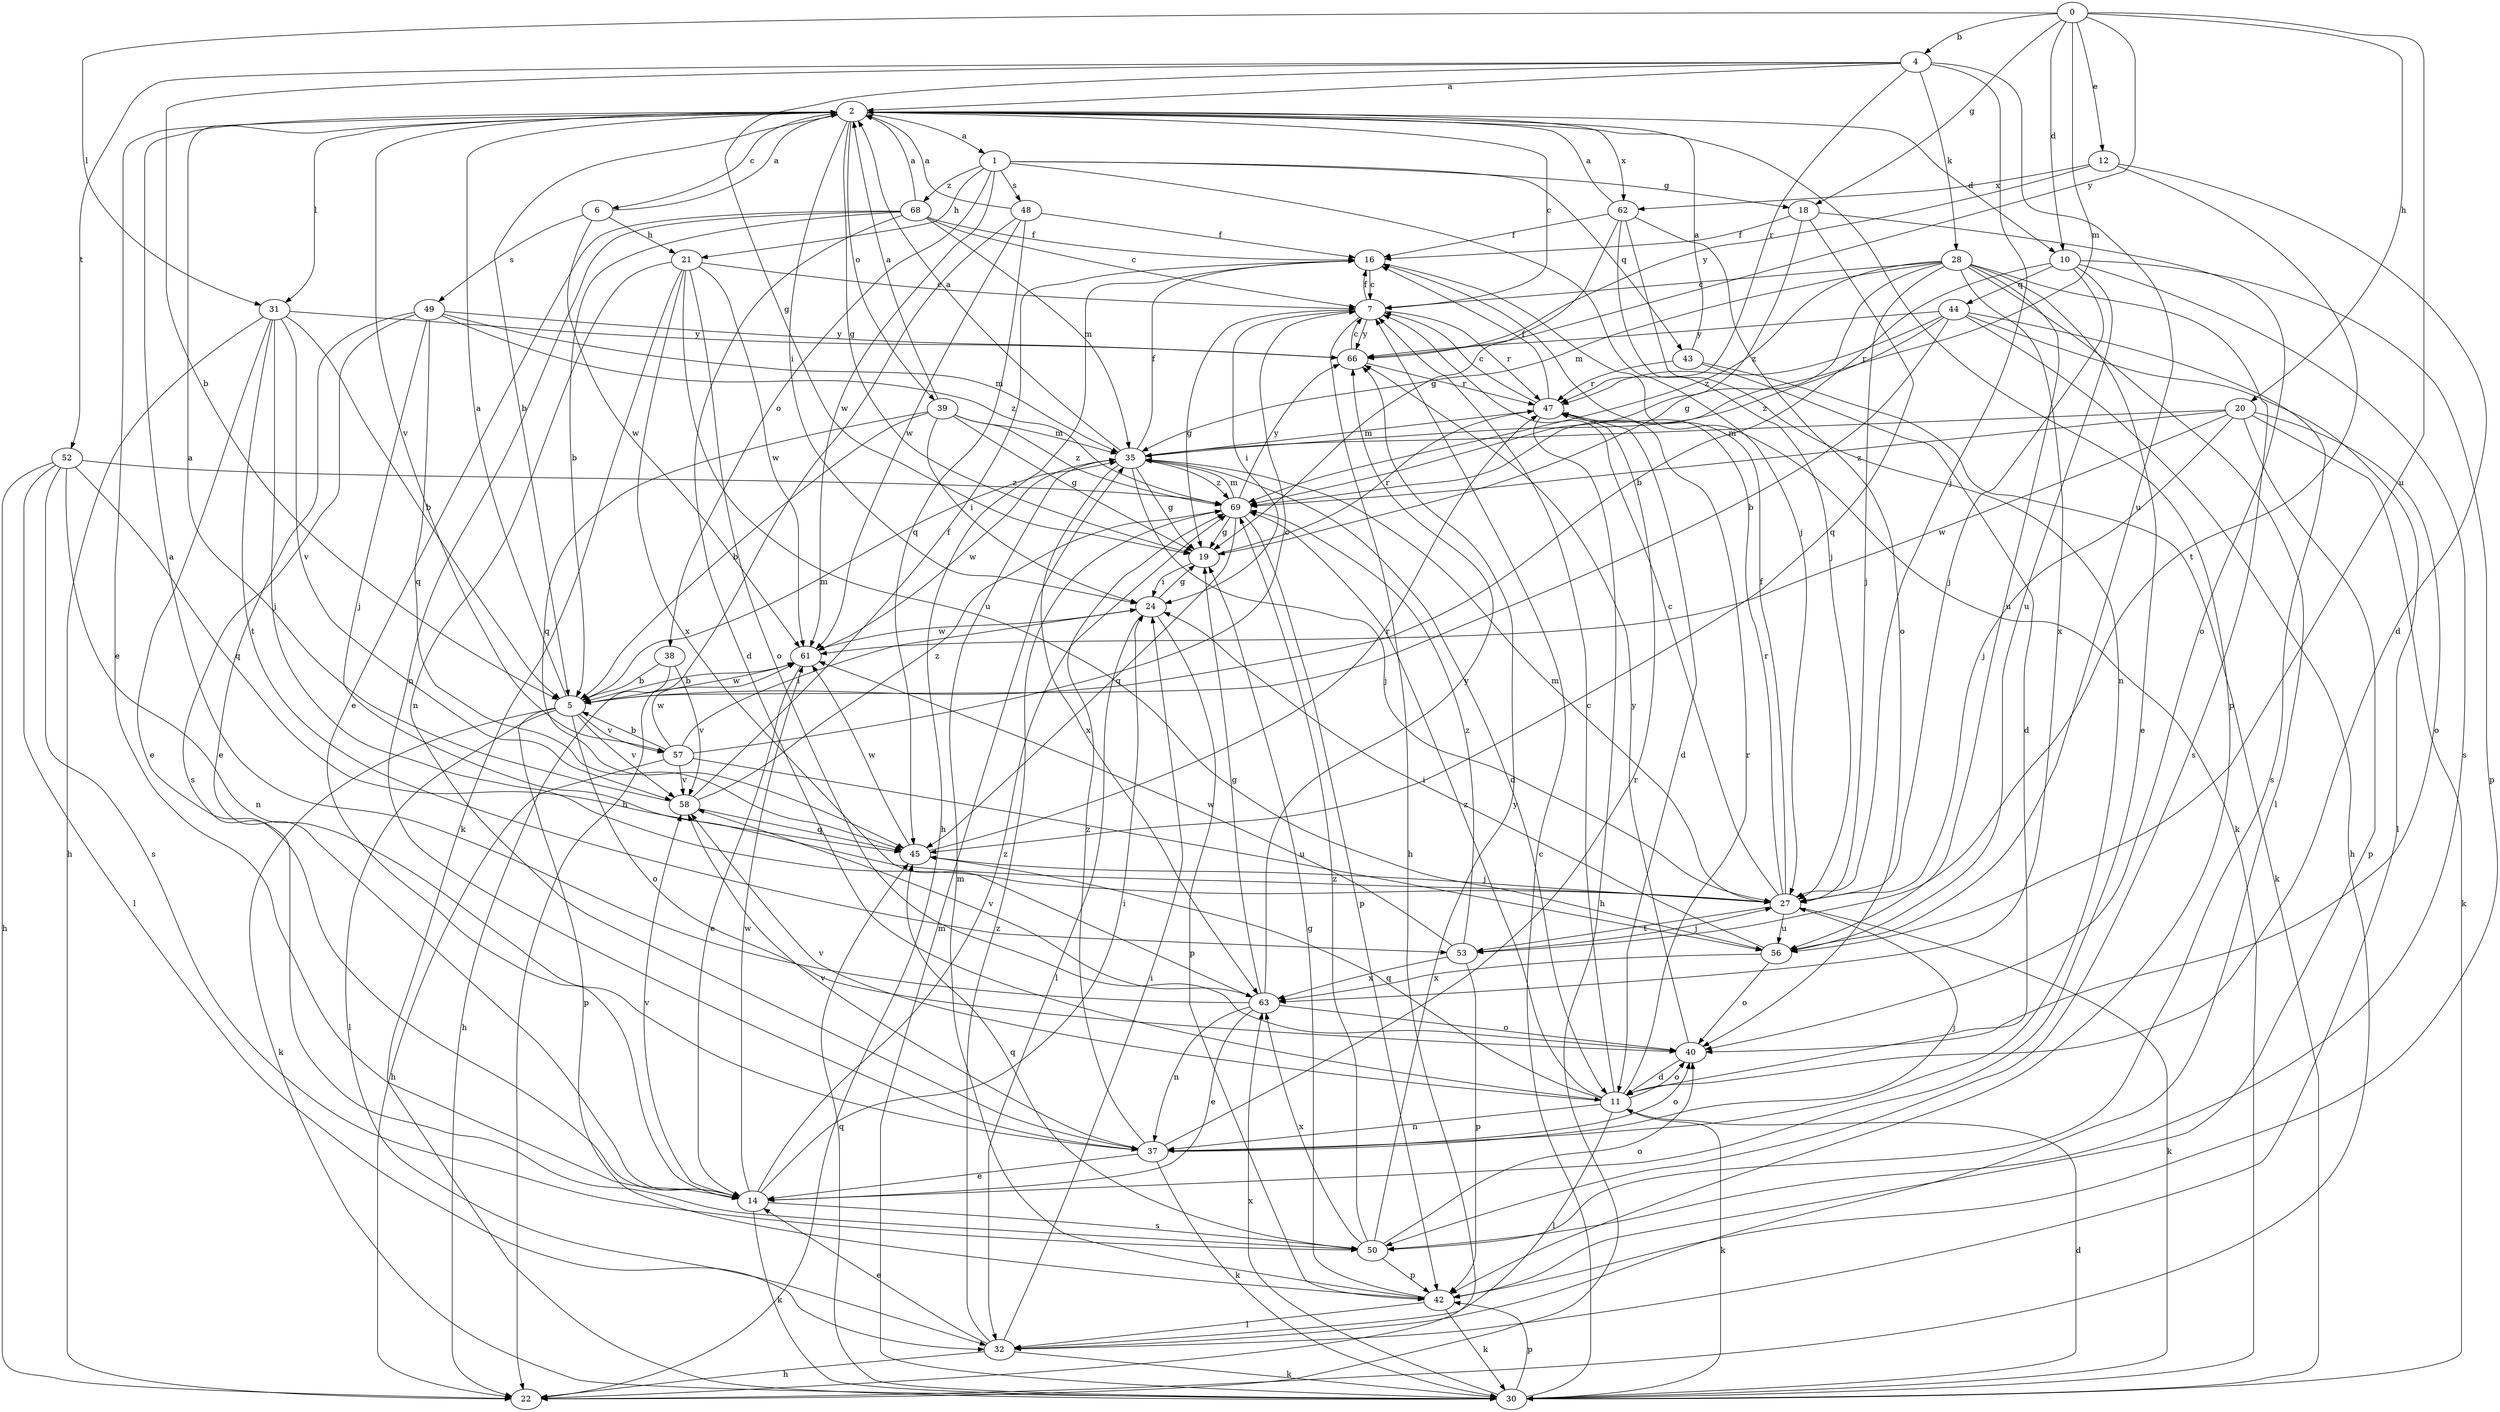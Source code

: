 strict digraph  {
0;
1;
2;
4;
5;
6;
7;
10;
11;
12;
14;
16;
18;
19;
20;
21;
22;
24;
27;
28;
30;
31;
32;
35;
37;
38;
39;
40;
42;
43;
44;
45;
47;
48;
49;
50;
52;
53;
56;
57;
58;
61;
62;
63;
66;
68;
69;
0 -> 4  [label=b];
0 -> 10  [label=d];
0 -> 12  [label=e];
0 -> 18  [label=g];
0 -> 20  [label=h];
0 -> 31  [label=l];
0 -> 35  [label=m];
0 -> 56  [label=u];
0 -> 66  [label=y];
1 -> 18  [label=g];
1 -> 21  [label=h];
1 -> 27  [label=j];
1 -> 38  [label=o];
1 -> 43  [label=q];
1 -> 48  [label=s];
1 -> 61  [label=w];
1 -> 68  [label=z];
2 -> 1  [label=a];
2 -> 5  [label=b];
2 -> 6  [label=c];
2 -> 7  [label=c];
2 -> 10  [label=d];
2 -> 14  [label=e];
2 -> 19  [label=g];
2 -> 24  [label=i];
2 -> 31  [label=l];
2 -> 39  [label=o];
2 -> 42  [label=p];
2 -> 57  [label=v];
2 -> 62  [label=x];
4 -> 2  [label=a];
4 -> 5  [label=b];
4 -> 19  [label=g];
4 -> 27  [label=j];
4 -> 28  [label=k];
4 -> 47  [label=r];
4 -> 52  [label=t];
4 -> 56  [label=u];
5 -> 2  [label=a];
5 -> 30  [label=k];
5 -> 32  [label=l];
5 -> 35  [label=m];
5 -> 40  [label=o];
5 -> 42  [label=p];
5 -> 57  [label=v];
5 -> 58  [label=v];
5 -> 61  [label=w];
6 -> 2  [label=a];
6 -> 21  [label=h];
6 -> 49  [label=s];
6 -> 61  [label=w];
7 -> 16  [label=f];
7 -> 19  [label=g];
7 -> 22  [label=h];
7 -> 24  [label=i];
7 -> 47  [label=r];
7 -> 66  [label=y];
10 -> 5  [label=b];
10 -> 27  [label=j];
10 -> 42  [label=p];
10 -> 44  [label=q];
10 -> 50  [label=s];
10 -> 56  [label=u];
11 -> 7  [label=c];
11 -> 30  [label=k];
11 -> 32  [label=l];
11 -> 37  [label=n];
11 -> 40  [label=o];
11 -> 45  [label=q];
11 -> 47  [label=r];
11 -> 58  [label=v];
11 -> 69  [label=z];
12 -> 11  [label=d];
12 -> 53  [label=t];
12 -> 62  [label=x];
12 -> 66  [label=y];
14 -> 24  [label=i];
14 -> 30  [label=k];
14 -> 50  [label=s];
14 -> 58  [label=v];
14 -> 61  [label=w];
14 -> 69  [label=z];
16 -> 7  [label=c];
16 -> 22  [label=h];
16 -> 30  [label=k];
18 -> 16  [label=f];
18 -> 40  [label=o];
18 -> 45  [label=q];
18 -> 69  [label=z];
19 -> 24  [label=i];
19 -> 47  [label=r];
20 -> 27  [label=j];
20 -> 30  [label=k];
20 -> 35  [label=m];
20 -> 40  [label=o];
20 -> 42  [label=p];
20 -> 61  [label=w];
20 -> 69  [label=z];
21 -> 7  [label=c];
21 -> 30  [label=k];
21 -> 37  [label=n];
21 -> 40  [label=o];
21 -> 56  [label=u];
21 -> 61  [label=w];
21 -> 63  [label=x];
24 -> 19  [label=g];
24 -> 32  [label=l];
24 -> 42  [label=p];
24 -> 61  [label=w];
27 -> 7  [label=c];
27 -> 16  [label=f];
27 -> 30  [label=k];
27 -> 35  [label=m];
27 -> 47  [label=r];
27 -> 53  [label=t];
27 -> 56  [label=u];
28 -> 7  [label=c];
28 -> 14  [label=e];
28 -> 19  [label=g];
28 -> 27  [label=j];
28 -> 32  [label=l];
28 -> 35  [label=m];
28 -> 50  [label=s];
28 -> 56  [label=u];
28 -> 63  [label=x];
28 -> 69  [label=z];
30 -> 7  [label=c];
30 -> 11  [label=d];
30 -> 35  [label=m];
30 -> 42  [label=p];
30 -> 45  [label=q];
30 -> 63  [label=x];
31 -> 5  [label=b];
31 -> 14  [label=e];
31 -> 22  [label=h];
31 -> 27  [label=j];
31 -> 53  [label=t];
31 -> 58  [label=v];
31 -> 66  [label=y];
32 -> 14  [label=e];
32 -> 22  [label=h];
32 -> 24  [label=i];
32 -> 30  [label=k];
32 -> 69  [label=z];
35 -> 2  [label=a];
35 -> 11  [label=d];
35 -> 16  [label=f];
35 -> 19  [label=g];
35 -> 27  [label=j];
35 -> 61  [label=w];
35 -> 63  [label=x];
35 -> 69  [label=z];
37 -> 14  [label=e];
37 -> 27  [label=j];
37 -> 30  [label=k];
37 -> 40  [label=o];
37 -> 47  [label=r];
37 -> 58  [label=v];
37 -> 69  [label=z];
38 -> 5  [label=b];
38 -> 22  [label=h];
38 -> 58  [label=v];
39 -> 2  [label=a];
39 -> 5  [label=b];
39 -> 19  [label=g];
39 -> 24  [label=i];
39 -> 35  [label=m];
39 -> 45  [label=q];
39 -> 69  [label=z];
40 -> 11  [label=d];
40 -> 66  [label=y];
42 -> 19  [label=g];
42 -> 30  [label=k];
42 -> 32  [label=l];
42 -> 35  [label=m];
43 -> 2  [label=a];
43 -> 11  [label=d];
43 -> 30  [label=k];
43 -> 47  [label=r];
44 -> 5  [label=b];
44 -> 22  [label=h];
44 -> 32  [label=l];
44 -> 47  [label=r];
44 -> 50  [label=s];
44 -> 66  [label=y];
44 -> 69  [label=z];
45 -> 27  [label=j];
45 -> 47  [label=r];
45 -> 61  [label=w];
47 -> 7  [label=c];
47 -> 11  [label=d];
47 -> 16  [label=f];
47 -> 22  [label=h];
47 -> 35  [label=m];
48 -> 2  [label=a];
48 -> 16  [label=f];
48 -> 22  [label=h];
48 -> 45  [label=q];
48 -> 61  [label=w];
49 -> 14  [label=e];
49 -> 27  [label=j];
49 -> 35  [label=m];
49 -> 45  [label=q];
49 -> 50  [label=s];
49 -> 66  [label=y];
49 -> 69  [label=z];
50 -> 40  [label=o];
50 -> 42  [label=p];
50 -> 45  [label=q];
50 -> 63  [label=x];
50 -> 66  [label=y];
50 -> 69  [label=z];
52 -> 22  [label=h];
52 -> 32  [label=l];
52 -> 37  [label=n];
52 -> 45  [label=q];
52 -> 50  [label=s];
52 -> 69  [label=z];
53 -> 27  [label=j];
53 -> 42  [label=p];
53 -> 61  [label=w];
53 -> 63  [label=x];
53 -> 69  [label=z];
56 -> 24  [label=i];
56 -> 40  [label=o];
56 -> 63  [label=x];
57 -> 5  [label=b];
57 -> 7  [label=c];
57 -> 22  [label=h];
57 -> 24  [label=i];
57 -> 56  [label=u];
57 -> 58  [label=v];
57 -> 61  [label=w];
58 -> 2  [label=a];
58 -> 16  [label=f];
58 -> 45  [label=q];
58 -> 69  [label=z];
61 -> 5  [label=b];
61 -> 14  [label=e];
62 -> 2  [label=a];
62 -> 16  [label=f];
62 -> 19  [label=g];
62 -> 27  [label=j];
62 -> 37  [label=n];
62 -> 40  [label=o];
63 -> 2  [label=a];
63 -> 14  [label=e];
63 -> 19  [label=g];
63 -> 37  [label=n];
63 -> 40  [label=o];
63 -> 58  [label=v];
63 -> 66  [label=y];
66 -> 7  [label=c];
66 -> 47  [label=r];
68 -> 2  [label=a];
68 -> 5  [label=b];
68 -> 7  [label=c];
68 -> 11  [label=d];
68 -> 14  [label=e];
68 -> 16  [label=f];
68 -> 35  [label=m];
68 -> 37  [label=n];
69 -> 19  [label=g];
69 -> 35  [label=m];
69 -> 42  [label=p];
69 -> 45  [label=q];
69 -> 66  [label=y];
}
